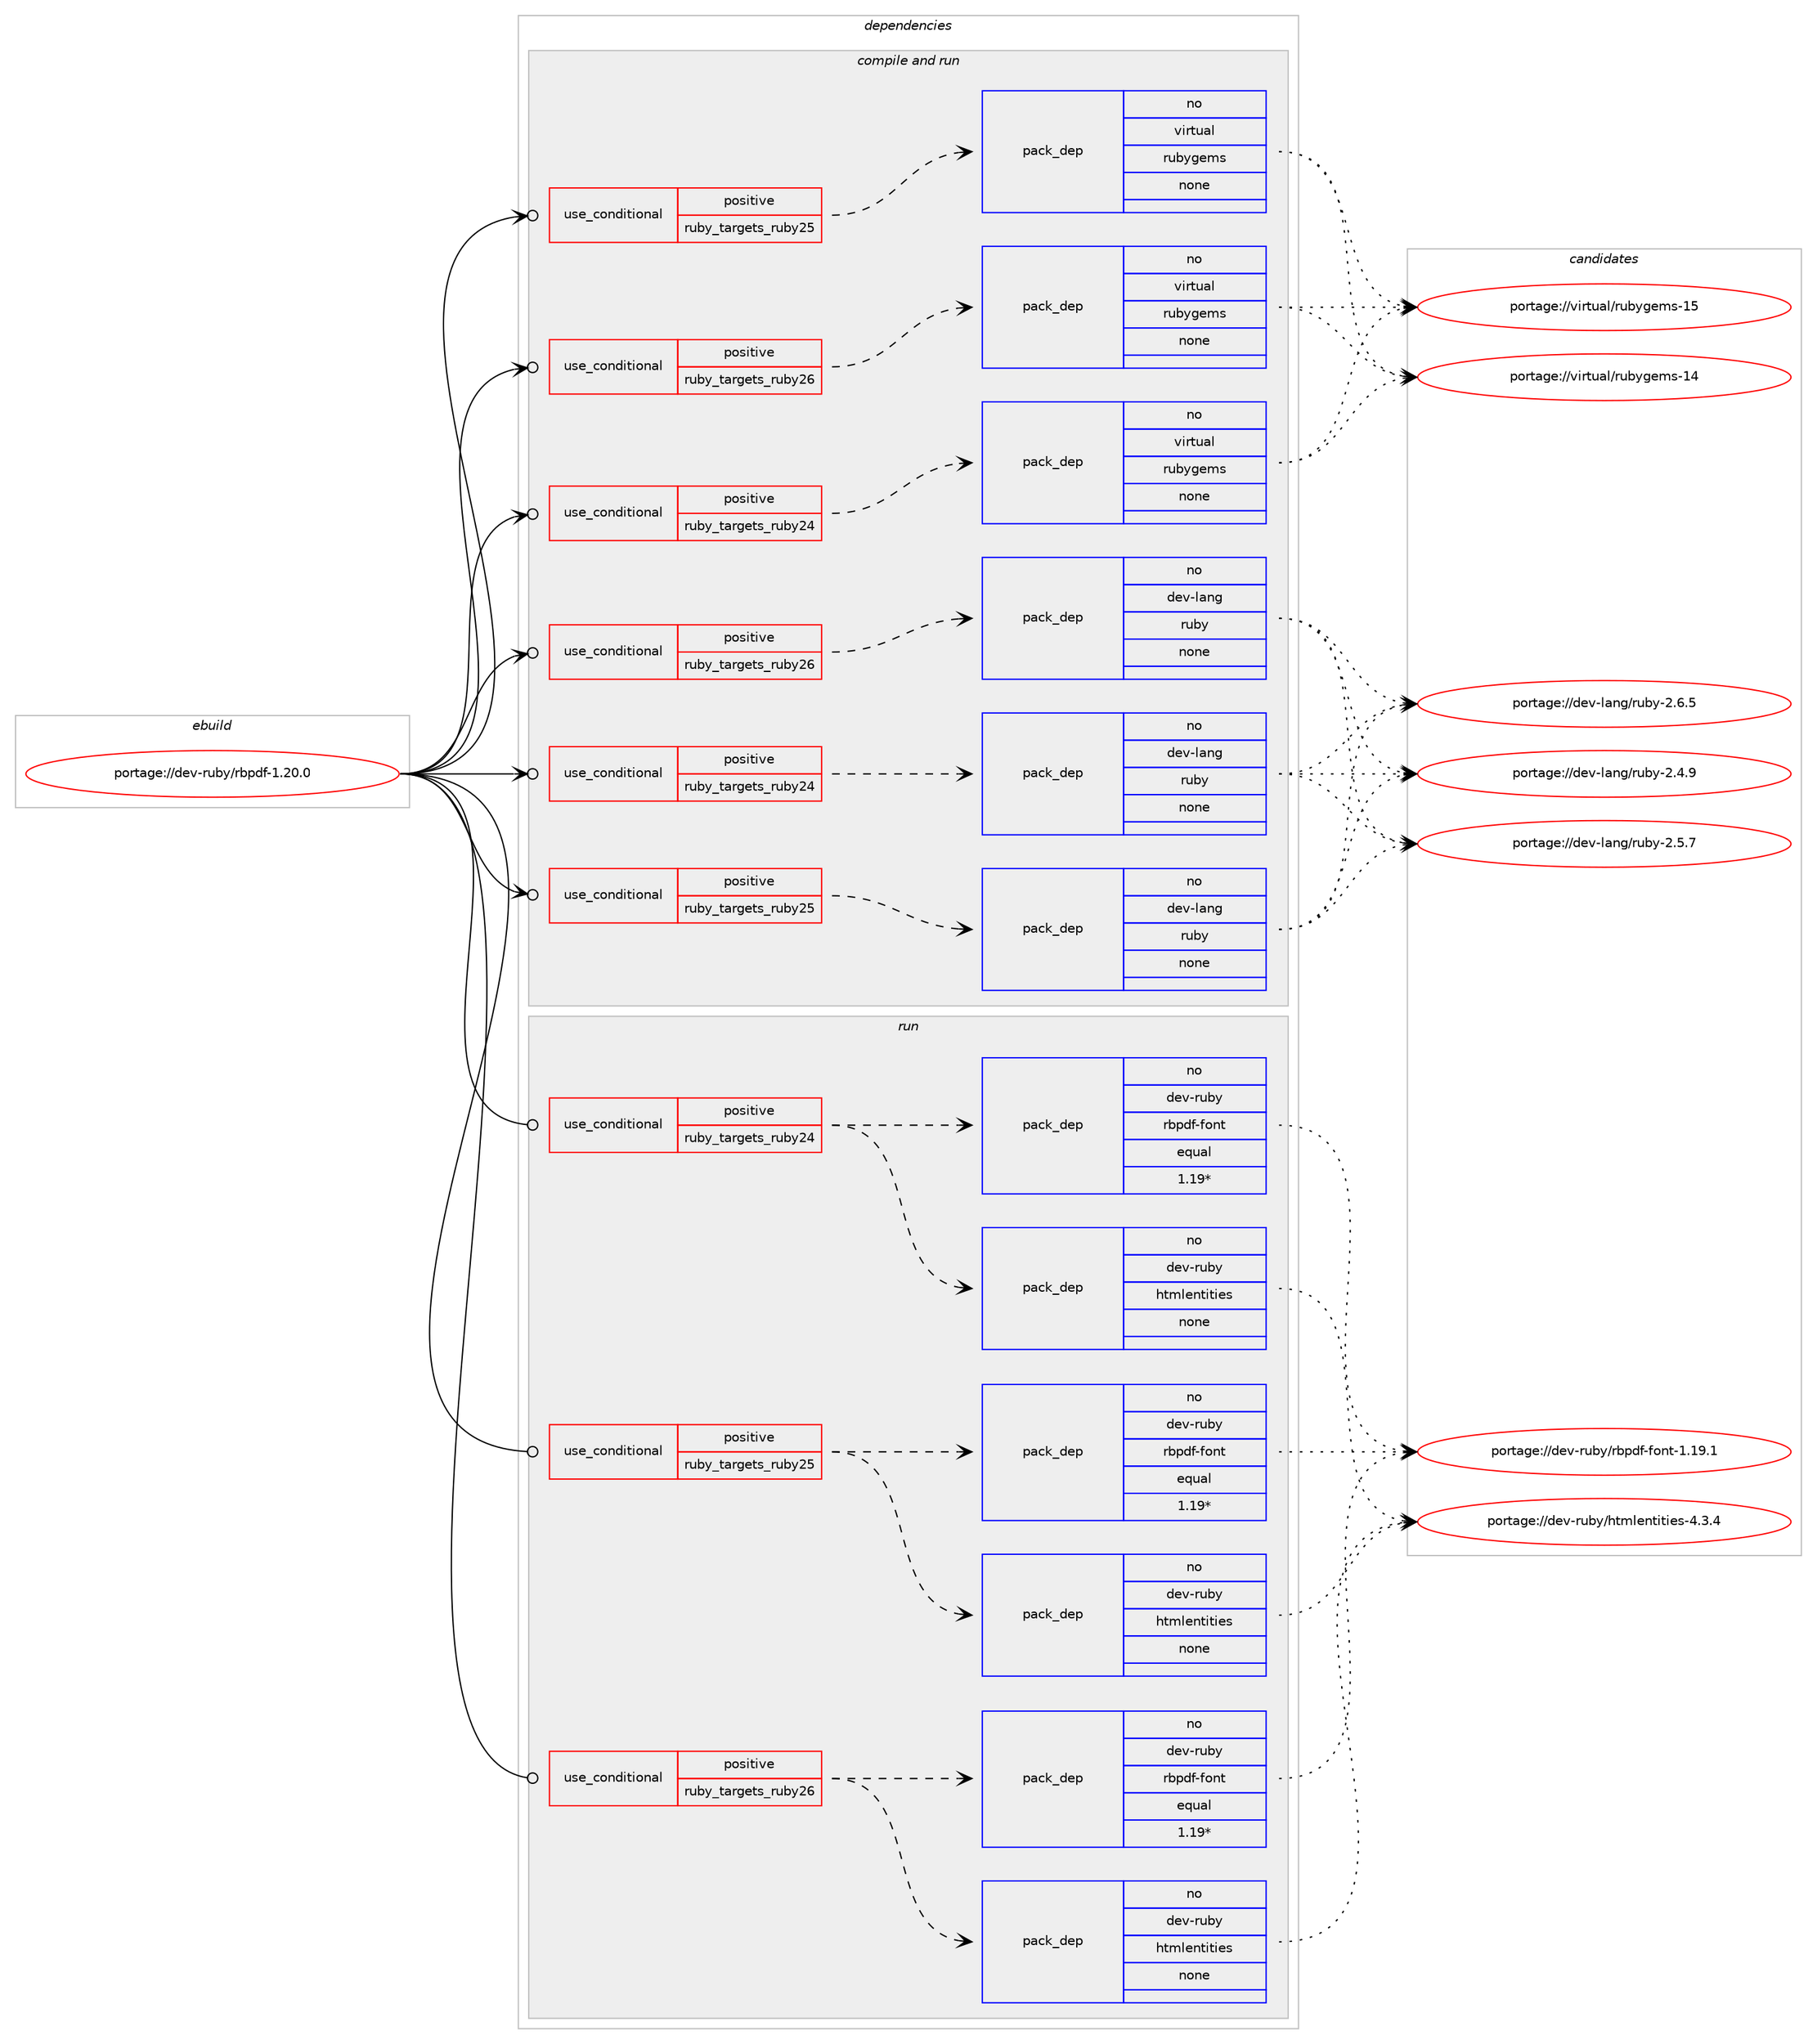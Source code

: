 digraph prolog {

# *************
# Graph options
# *************

newrank=true;
concentrate=true;
compound=true;
graph [rankdir=LR,fontname=Helvetica,fontsize=10,ranksep=1.5];#, ranksep=2.5, nodesep=0.2];
edge  [arrowhead=vee];
node  [fontname=Helvetica,fontsize=10];

# **********
# The ebuild
# **********

subgraph cluster_leftcol {
color=gray;
rank=same;
label=<<i>ebuild</i>>;
id [label="portage://dev-ruby/rbpdf-1.20.0", color=red, width=4, href="../dev-ruby/rbpdf-1.20.0.svg"];
}

# ****************
# The dependencies
# ****************

subgraph cluster_midcol {
color=gray;
label=<<i>dependencies</i>>;
subgraph cluster_compile {
fillcolor="#eeeeee";
style=filled;
label=<<i>compile</i>>;
}
subgraph cluster_compileandrun {
fillcolor="#eeeeee";
style=filled;
label=<<i>compile and run</i>>;
subgraph cond60776 {
dependency237700 [label=<<TABLE BORDER="0" CELLBORDER="1" CELLSPACING="0" CELLPADDING="4"><TR><TD ROWSPAN="3" CELLPADDING="10">use_conditional</TD></TR><TR><TD>positive</TD></TR><TR><TD>ruby_targets_ruby24</TD></TR></TABLE>>, shape=none, color=red];
subgraph pack173377 {
dependency237701 [label=<<TABLE BORDER="0" CELLBORDER="1" CELLSPACING="0" CELLPADDING="4" WIDTH="220"><TR><TD ROWSPAN="6" CELLPADDING="30">pack_dep</TD></TR><TR><TD WIDTH="110">no</TD></TR><TR><TD>dev-lang</TD></TR><TR><TD>ruby</TD></TR><TR><TD>none</TD></TR><TR><TD></TD></TR></TABLE>>, shape=none, color=blue];
}
dependency237700:e -> dependency237701:w [weight=20,style="dashed",arrowhead="vee"];
}
id:e -> dependency237700:w [weight=20,style="solid",arrowhead="odotvee"];
subgraph cond60777 {
dependency237702 [label=<<TABLE BORDER="0" CELLBORDER="1" CELLSPACING="0" CELLPADDING="4"><TR><TD ROWSPAN="3" CELLPADDING="10">use_conditional</TD></TR><TR><TD>positive</TD></TR><TR><TD>ruby_targets_ruby24</TD></TR></TABLE>>, shape=none, color=red];
subgraph pack173378 {
dependency237703 [label=<<TABLE BORDER="0" CELLBORDER="1" CELLSPACING="0" CELLPADDING="4" WIDTH="220"><TR><TD ROWSPAN="6" CELLPADDING="30">pack_dep</TD></TR><TR><TD WIDTH="110">no</TD></TR><TR><TD>virtual</TD></TR><TR><TD>rubygems</TD></TR><TR><TD>none</TD></TR><TR><TD></TD></TR></TABLE>>, shape=none, color=blue];
}
dependency237702:e -> dependency237703:w [weight=20,style="dashed",arrowhead="vee"];
}
id:e -> dependency237702:w [weight=20,style="solid",arrowhead="odotvee"];
subgraph cond60778 {
dependency237704 [label=<<TABLE BORDER="0" CELLBORDER="1" CELLSPACING="0" CELLPADDING="4"><TR><TD ROWSPAN="3" CELLPADDING="10">use_conditional</TD></TR><TR><TD>positive</TD></TR><TR><TD>ruby_targets_ruby25</TD></TR></TABLE>>, shape=none, color=red];
subgraph pack173379 {
dependency237705 [label=<<TABLE BORDER="0" CELLBORDER="1" CELLSPACING="0" CELLPADDING="4" WIDTH="220"><TR><TD ROWSPAN="6" CELLPADDING="30">pack_dep</TD></TR><TR><TD WIDTH="110">no</TD></TR><TR><TD>dev-lang</TD></TR><TR><TD>ruby</TD></TR><TR><TD>none</TD></TR><TR><TD></TD></TR></TABLE>>, shape=none, color=blue];
}
dependency237704:e -> dependency237705:w [weight=20,style="dashed",arrowhead="vee"];
}
id:e -> dependency237704:w [weight=20,style="solid",arrowhead="odotvee"];
subgraph cond60779 {
dependency237706 [label=<<TABLE BORDER="0" CELLBORDER="1" CELLSPACING="0" CELLPADDING="4"><TR><TD ROWSPAN="3" CELLPADDING="10">use_conditional</TD></TR><TR><TD>positive</TD></TR><TR><TD>ruby_targets_ruby25</TD></TR></TABLE>>, shape=none, color=red];
subgraph pack173380 {
dependency237707 [label=<<TABLE BORDER="0" CELLBORDER="1" CELLSPACING="0" CELLPADDING="4" WIDTH="220"><TR><TD ROWSPAN="6" CELLPADDING="30">pack_dep</TD></TR><TR><TD WIDTH="110">no</TD></TR><TR><TD>virtual</TD></TR><TR><TD>rubygems</TD></TR><TR><TD>none</TD></TR><TR><TD></TD></TR></TABLE>>, shape=none, color=blue];
}
dependency237706:e -> dependency237707:w [weight=20,style="dashed",arrowhead="vee"];
}
id:e -> dependency237706:w [weight=20,style="solid",arrowhead="odotvee"];
subgraph cond60780 {
dependency237708 [label=<<TABLE BORDER="0" CELLBORDER="1" CELLSPACING="0" CELLPADDING="4"><TR><TD ROWSPAN="3" CELLPADDING="10">use_conditional</TD></TR><TR><TD>positive</TD></TR><TR><TD>ruby_targets_ruby26</TD></TR></TABLE>>, shape=none, color=red];
subgraph pack173381 {
dependency237709 [label=<<TABLE BORDER="0" CELLBORDER="1" CELLSPACING="0" CELLPADDING="4" WIDTH="220"><TR><TD ROWSPAN="6" CELLPADDING="30">pack_dep</TD></TR><TR><TD WIDTH="110">no</TD></TR><TR><TD>dev-lang</TD></TR><TR><TD>ruby</TD></TR><TR><TD>none</TD></TR><TR><TD></TD></TR></TABLE>>, shape=none, color=blue];
}
dependency237708:e -> dependency237709:w [weight=20,style="dashed",arrowhead="vee"];
}
id:e -> dependency237708:w [weight=20,style="solid",arrowhead="odotvee"];
subgraph cond60781 {
dependency237710 [label=<<TABLE BORDER="0" CELLBORDER="1" CELLSPACING="0" CELLPADDING="4"><TR><TD ROWSPAN="3" CELLPADDING="10">use_conditional</TD></TR><TR><TD>positive</TD></TR><TR><TD>ruby_targets_ruby26</TD></TR></TABLE>>, shape=none, color=red];
subgraph pack173382 {
dependency237711 [label=<<TABLE BORDER="0" CELLBORDER="1" CELLSPACING="0" CELLPADDING="4" WIDTH="220"><TR><TD ROWSPAN="6" CELLPADDING="30">pack_dep</TD></TR><TR><TD WIDTH="110">no</TD></TR><TR><TD>virtual</TD></TR><TR><TD>rubygems</TD></TR><TR><TD>none</TD></TR><TR><TD></TD></TR></TABLE>>, shape=none, color=blue];
}
dependency237710:e -> dependency237711:w [weight=20,style="dashed",arrowhead="vee"];
}
id:e -> dependency237710:w [weight=20,style="solid",arrowhead="odotvee"];
}
subgraph cluster_run {
fillcolor="#eeeeee";
style=filled;
label=<<i>run</i>>;
subgraph cond60782 {
dependency237712 [label=<<TABLE BORDER="0" CELLBORDER="1" CELLSPACING="0" CELLPADDING="4"><TR><TD ROWSPAN="3" CELLPADDING="10">use_conditional</TD></TR><TR><TD>positive</TD></TR><TR><TD>ruby_targets_ruby24</TD></TR></TABLE>>, shape=none, color=red];
subgraph pack173383 {
dependency237713 [label=<<TABLE BORDER="0" CELLBORDER="1" CELLSPACING="0" CELLPADDING="4" WIDTH="220"><TR><TD ROWSPAN="6" CELLPADDING="30">pack_dep</TD></TR><TR><TD WIDTH="110">no</TD></TR><TR><TD>dev-ruby</TD></TR><TR><TD>htmlentities</TD></TR><TR><TD>none</TD></TR><TR><TD></TD></TR></TABLE>>, shape=none, color=blue];
}
dependency237712:e -> dependency237713:w [weight=20,style="dashed",arrowhead="vee"];
subgraph pack173384 {
dependency237714 [label=<<TABLE BORDER="0" CELLBORDER="1" CELLSPACING="0" CELLPADDING="4" WIDTH="220"><TR><TD ROWSPAN="6" CELLPADDING="30">pack_dep</TD></TR><TR><TD WIDTH="110">no</TD></TR><TR><TD>dev-ruby</TD></TR><TR><TD>rbpdf-font</TD></TR><TR><TD>equal</TD></TR><TR><TD>1.19*</TD></TR></TABLE>>, shape=none, color=blue];
}
dependency237712:e -> dependency237714:w [weight=20,style="dashed",arrowhead="vee"];
}
id:e -> dependency237712:w [weight=20,style="solid",arrowhead="odot"];
subgraph cond60783 {
dependency237715 [label=<<TABLE BORDER="0" CELLBORDER="1" CELLSPACING="0" CELLPADDING="4"><TR><TD ROWSPAN="3" CELLPADDING="10">use_conditional</TD></TR><TR><TD>positive</TD></TR><TR><TD>ruby_targets_ruby25</TD></TR></TABLE>>, shape=none, color=red];
subgraph pack173385 {
dependency237716 [label=<<TABLE BORDER="0" CELLBORDER="1" CELLSPACING="0" CELLPADDING="4" WIDTH="220"><TR><TD ROWSPAN="6" CELLPADDING="30">pack_dep</TD></TR><TR><TD WIDTH="110">no</TD></TR><TR><TD>dev-ruby</TD></TR><TR><TD>htmlentities</TD></TR><TR><TD>none</TD></TR><TR><TD></TD></TR></TABLE>>, shape=none, color=blue];
}
dependency237715:e -> dependency237716:w [weight=20,style="dashed",arrowhead="vee"];
subgraph pack173386 {
dependency237717 [label=<<TABLE BORDER="0" CELLBORDER="1" CELLSPACING="0" CELLPADDING="4" WIDTH="220"><TR><TD ROWSPAN="6" CELLPADDING="30">pack_dep</TD></TR><TR><TD WIDTH="110">no</TD></TR><TR><TD>dev-ruby</TD></TR><TR><TD>rbpdf-font</TD></TR><TR><TD>equal</TD></TR><TR><TD>1.19*</TD></TR></TABLE>>, shape=none, color=blue];
}
dependency237715:e -> dependency237717:w [weight=20,style="dashed",arrowhead="vee"];
}
id:e -> dependency237715:w [weight=20,style="solid",arrowhead="odot"];
subgraph cond60784 {
dependency237718 [label=<<TABLE BORDER="0" CELLBORDER="1" CELLSPACING="0" CELLPADDING="4"><TR><TD ROWSPAN="3" CELLPADDING="10">use_conditional</TD></TR><TR><TD>positive</TD></TR><TR><TD>ruby_targets_ruby26</TD></TR></TABLE>>, shape=none, color=red];
subgraph pack173387 {
dependency237719 [label=<<TABLE BORDER="0" CELLBORDER="1" CELLSPACING="0" CELLPADDING="4" WIDTH="220"><TR><TD ROWSPAN="6" CELLPADDING="30">pack_dep</TD></TR><TR><TD WIDTH="110">no</TD></TR><TR><TD>dev-ruby</TD></TR><TR><TD>htmlentities</TD></TR><TR><TD>none</TD></TR><TR><TD></TD></TR></TABLE>>, shape=none, color=blue];
}
dependency237718:e -> dependency237719:w [weight=20,style="dashed",arrowhead="vee"];
subgraph pack173388 {
dependency237720 [label=<<TABLE BORDER="0" CELLBORDER="1" CELLSPACING="0" CELLPADDING="4" WIDTH="220"><TR><TD ROWSPAN="6" CELLPADDING="30">pack_dep</TD></TR><TR><TD WIDTH="110">no</TD></TR><TR><TD>dev-ruby</TD></TR><TR><TD>rbpdf-font</TD></TR><TR><TD>equal</TD></TR><TR><TD>1.19*</TD></TR></TABLE>>, shape=none, color=blue];
}
dependency237718:e -> dependency237720:w [weight=20,style="dashed",arrowhead="vee"];
}
id:e -> dependency237718:w [weight=20,style="solid",arrowhead="odot"];
}
}

# **************
# The candidates
# **************

subgraph cluster_choices {
rank=same;
color=gray;
label=<<i>candidates</i>>;

subgraph choice173377 {
color=black;
nodesep=1;
choiceportage10010111845108971101034711411798121455046524657 [label="portage://dev-lang/ruby-2.4.9", color=red, width=4,href="../dev-lang/ruby-2.4.9.svg"];
choiceportage10010111845108971101034711411798121455046534655 [label="portage://dev-lang/ruby-2.5.7", color=red, width=4,href="../dev-lang/ruby-2.5.7.svg"];
choiceportage10010111845108971101034711411798121455046544653 [label="portage://dev-lang/ruby-2.6.5", color=red, width=4,href="../dev-lang/ruby-2.6.5.svg"];
dependency237701:e -> choiceportage10010111845108971101034711411798121455046524657:w [style=dotted,weight="100"];
dependency237701:e -> choiceportage10010111845108971101034711411798121455046534655:w [style=dotted,weight="100"];
dependency237701:e -> choiceportage10010111845108971101034711411798121455046544653:w [style=dotted,weight="100"];
}
subgraph choice173378 {
color=black;
nodesep=1;
choiceportage118105114116117971084711411798121103101109115454952 [label="portage://virtual/rubygems-14", color=red, width=4,href="../virtual/rubygems-14.svg"];
choiceportage118105114116117971084711411798121103101109115454953 [label="portage://virtual/rubygems-15", color=red, width=4,href="../virtual/rubygems-15.svg"];
dependency237703:e -> choiceportage118105114116117971084711411798121103101109115454952:w [style=dotted,weight="100"];
dependency237703:e -> choiceportage118105114116117971084711411798121103101109115454953:w [style=dotted,weight="100"];
}
subgraph choice173379 {
color=black;
nodesep=1;
choiceportage10010111845108971101034711411798121455046524657 [label="portage://dev-lang/ruby-2.4.9", color=red, width=4,href="../dev-lang/ruby-2.4.9.svg"];
choiceportage10010111845108971101034711411798121455046534655 [label="portage://dev-lang/ruby-2.5.7", color=red, width=4,href="../dev-lang/ruby-2.5.7.svg"];
choiceportage10010111845108971101034711411798121455046544653 [label="portage://dev-lang/ruby-2.6.5", color=red, width=4,href="../dev-lang/ruby-2.6.5.svg"];
dependency237705:e -> choiceportage10010111845108971101034711411798121455046524657:w [style=dotted,weight="100"];
dependency237705:e -> choiceportage10010111845108971101034711411798121455046534655:w [style=dotted,weight="100"];
dependency237705:e -> choiceportage10010111845108971101034711411798121455046544653:w [style=dotted,weight="100"];
}
subgraph choice173380 {
color=black;
nodesep=1;
choiceportage118105114116117971084711411798121103101109115454952 [label="portage://virtual/rubygems-14", color=red, width=4,href="../virtual/rubygems-14.svg"];
choiceportage118105114116117971084711411798121103101109115454953 [label="portage://virtual/rubygems-15", color=red, width=4,href="../virtual/rubygems-15.svg"];
dependency237707:e -> choiceportage118105114116117971084711411798121103101109115454952:w [style=dotted,weight="100"];
dependency237707:e -> choiceportage118105114116117971084711411798121103101109115454953:w [style=dotted,weight="100"];
}
subgraph choice173381 {
color=black;
nodesep=1;
choiceportage10010111845108971101034711411798121455046524657 [label="portage://dev-lang/ruby-2.4.9", color=red, width=4,href="../dev-lang/ruby-2.4.9.svg"];
choiceportage10010111845108971101034711411798121455046534655 [label="portage://dev-lang/ruby-2.5.7", color=red, width=4,href="../dev-lang/ruby-2.5.7.svg"];
choiceportage10010111845108971101034711411798121455046544653 [label="portage://dev-lang/ruby-2.6.5", color=red, width=4,href="../dev-lang/ruby-2.6.5.svg"];
dependency237709:e -> choiceportage10010111845108971101034711411798121455046524657:w [style=dotted,weight="100"];
dependency237709:e -> choiceportage10010111845108971101034711411798121455046534655:w [style=dotted,weight="100"];
dependency237709:e -> choiceportage10010111845108971101034711411798121455046544653:w [style=dotted,weight="100"];
}
subgraph choice173382 {
color=black;
nodesep=1;
choiceportage118105114116117971084711411798121103101109115454952 [label="portage://virtual/rubygems-14", color=red, width=4,href="../virtual/rubygems-14.svg"];
choiceportage118105114116117971084711411798121103101109115454953 [label="portage://virtual/rubygems-15", color=red, width=4,href="../virtual/rubygems-15.svg"];
dependency237711:e -> choiceportage118105114116117971084711411798121103101109115454952:w [style=dotted,weight="100"];
dependency237711:e -> choiceportage118105114116117971084711411798121103101109115454953:w [style=dotted,weight="100"];
}
subgraph choice173383 {
color=black;
nodesep=1;
choiceportage100101118451141179812147104116109108101110116105116105101115455246514652 [label="portage://dev-ruby/htmlentities-4.3.4", color=red, width=4,href="../dev-ruby/htmlentities-4.3.4.svg"];
dependency237713:e -> choiceportage100101118451141179812147104116109108101110116105116105101115455246514652:w [style=dotted,weight="100"];
}
subgraph choice173384 {
color=black;
nodesep=1;
choiceportage100101118451141179812147114981121001024510211111011645494649574649 [label="portage://dev-ruby/rbpdf-font-1.19.1", color=red, width=4,href="../dev-ruby/rbpdf-font-1.19.1.svg"];
dependency237714:e -> choiceportage100101118451141179812147114981121001024510211111011645494649574649:w [style=dotted,weight="100"];
}
subgraph choice173385 {
color=black;
nodesep=1;
choiceportage100101118451141179812147104116109108101110116105116105101115455246514652 [label="portage://dev-ruby/htmlentities-4.3.4", color=red, width=4,href="../dev-ruby/htmlentities-4.3.4.svg"];
dependency237716:e -> choiceportage100101118451141179812147104116109108101110116105116105101115455246514652:w [style=dotted,weight="100"];
}
subgraph choice173386 {
color=black;
nodesep=1;
choiceportage100101118451141179812147114981121001024510211111011645494649574649 [label="portage://dev-ruby/rbpdf-font-1.19.1", color=red, width=4,href="../dev-ruby/rbpdf-font-1.19.1.svg"];
dependency237717:e -> choiceportage100101118451141179812147114981121001024510211111011645494649574649:w [style=dotted,weight="100"];
}
subgraph choice173387 {
color=black;
nodesep=1;
choiceportage100101118451141179812147104116109108101110116105116105101115455246514652 [label="portage://dev-ruby/htmlentities-4.3.4", color=red, width=4,href="../dev-ruby/htmlentities-4.3.4.svg"];
dependency237719:e -> choiceportage100101118451141179812147104116109108101110116105116105101115455246514652:w [style=dotted,weight="100"];
}
subgraph choice173388 {
color=black;
nodesep=1;
choiceportage100101118451141179812147114981121001024510211111011645494649574649 [label="portage://dev-ruby/rbpdf-font-1.19.1", color=red, width=4,href="../dev-ruby/rbpdf-font-1.19.1.svg"];
dependency237720:e -> choiceportage100101118451141179812147114981121001024510211111011645494649574649:w [style=dotted,weight="100"];
}
}

}
